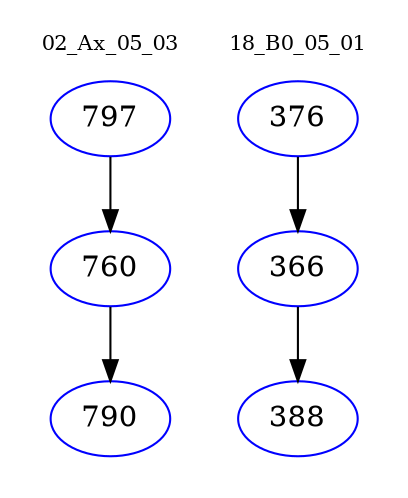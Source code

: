 digraph{
subgraph cluster_0 {
color = white
label = "02_Ax_05_03";
fontsize=10;
T0_797 [label="797", color="blue"]
T0_797 -> T0_760 [color="black"]
T0_760 [label="760", color="blue"]
T0_760 -> T0_790 [color="black"]
T0_790 [label="790", color="blue"]
}
subgraph cluster_1 {
color = white
label = "18_B0_05_01";
fontsize=10;
T1_376 [label="376", color="blue"]
T1_376 -> T1_366 [color="black"]
T1_366 [label="366", color="blue"]
T1_366 -> T1_388 [color="black"]
T1_388 [label="388", color="blue"]
}
}
